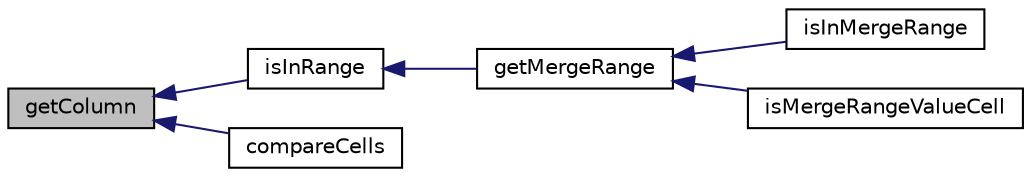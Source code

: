 digraph "getColumn"
{
  edge [fontname="Helvetica",fontsize="10",labelfontname="Helvetica",labelfontsize="10"];
  node [fontname="Helvetica",fontsize="10",shape=record];
  rankdir="LR";
  Node169 [label="getColumn",height=0.2,width=0.4,color="black", fillcolor="grey75", style="filled", fontcolor="black"];
  Node169 -> Node170 [dir="back",color="midnightblue",fontsize="10",style="solid",fontname="Helvetica"];
  Node170 [label="isInRange",height=0.2,width=0.4,color="black", fillcolor="white", style="filled",URL="$class_p_h_p_excel___cell.html#a335da172addeb3edfbb28c0c8f63b343"];
  Node170 -> Node171 [dir="back",color="midnightblue",fontsize="10",style="solid",fontname="Helvetica"];
  Node171 [label="getMergeRange",height=0.2,width=0.4,color="black", fillcolor="white", style="filled",URL="$class_p_h_p_excel___cell.html#aedcde36b7fc5544098c9591b3b381342"];
  Node171 -> Node172 [dir="back",color="midnightblue",fontsize="10",style="solid",fontname="Helvetica"];
  Node172 [label="isInMergeRange",height=0.2,width=0.4,color="black", fillcolor="white", style="filled",URL="$class_p_h_p_excel___cell.html#aaa5ec5ccd0db782c6d37b584c21053d6"];
  Node171 -> Node173 [dir="back",color="midnightblue",fontsize="10",style="solid",fontname="Helvetica"];
  Node173 [label="isMergeRangeValueCell",height=0.2,width=0.4,color="black", fillcolor="white", style="filled",URL="$class_p_h_p_excel___cell.html#a2758fcf1c03895a01b7309aceeaa4042"];
  Node169 -> Node174 [dir="back",color="midnightblue",fontsize="10",style="solid",fontname="Helvetica"];
  Node174 [label="compareCells",height=0.2,width=0.4,color="black", fillcolor="white", style="filled",URL="$class_p_h_p_excel___cell.html#a65938001c10229bbc315e6677d0e2238"];
}
